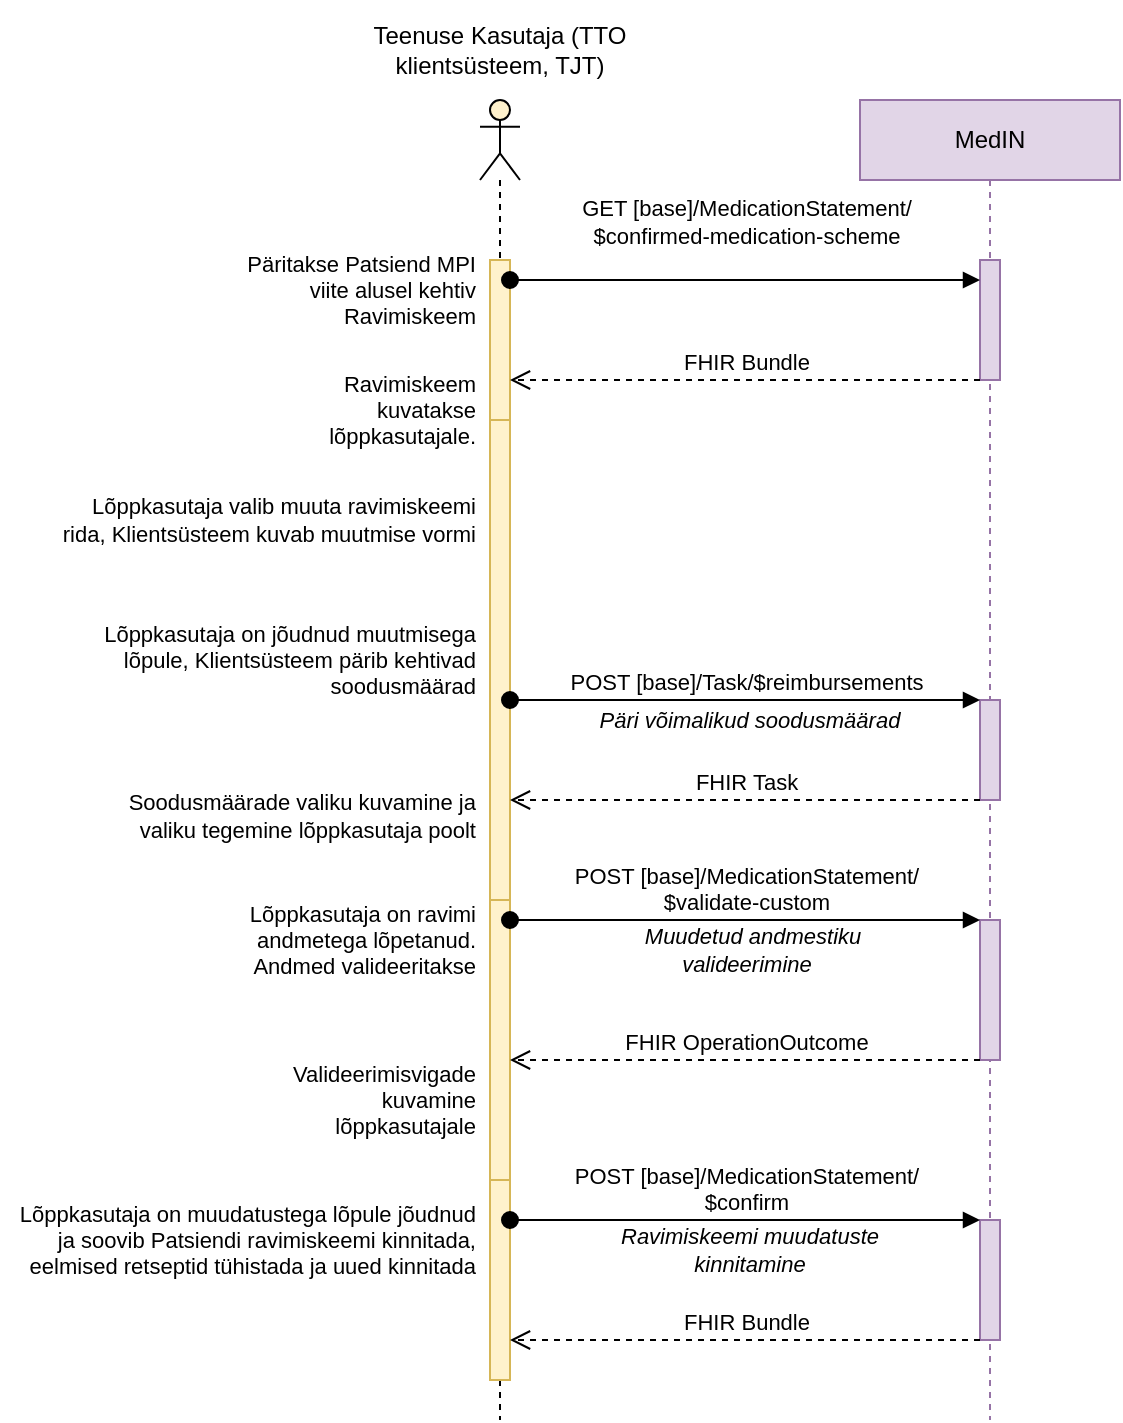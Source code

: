 <mxfile>
    <diagram id="exOlaLghxbf0RwVwYNBF" name="Page-1">
        <mxGraphModel dx="2080" dy="488" grid="1" gridSize="10" guides="1" tooltips="1" connect="1" arrows="1" fold="1" page="1" pageScale="1" pageWidth="850" pageHeight="1100" math="0" shadow="0">
            <root>
                <mxCell id="0"/>
                <mxCell id="1" parent="0"/>
                <mxCell id="2" value="" style="shape=umlLifeline;perimeter=lifelinePerimeter;whiteSpace=wrap;html=1;container=1;dropTarget=0;collapsible=0;recursiveResize=0;outlineConnect=0;portConstraint=eastwest;newEdgeStyle={&quot;edgeStyle&quot;:&quot;elbowEdgeStyle&quot;,&quot;elbow&quot;:&quot;vertical&quot;,&quot;curved&quot;:0,&quot;rounded&quot;:0};participant=umlActor;fillColor=#fff2cc;strokeColor=#000000;" vertex="1" parent="1">
                    <mxGeometry x="-310" y="560" width="20" height="660" as="geometry"/>
                </mxCell>
                <mxCell id="3" value="" style="html=1;points=[];perimeter=orthogonalPerimeter;outlineConnect=0;targetShapes=umlLifeline;portConstraint=eastwest;newEdgeStyle={&quot;edgeStyle&quot;:&quot;elbowEdgeStyle&quot;,&quot;elbow&quot;:&quot;vertical&quot;,&quot;curved&quot;:0,&quot;rounded&quot;:0};fillColor=#fff2cc;strokeColor=#d6b656;" vertex="1" parent="2">
                    <mxGeometry x="5" y="160" width="10" height="240" as="geometry"/>
                </mxCell>
                <mxCell id="4" value="MedIN" style="shape=umlLifeline;perimeter=lifelinePerimeter;whiteSpace=wrap;html=1;container=1;dropTarget=0;collapsible=0;recursiveResize=0;outlineConnect=0;portConstraint=eastwest;newEdgeStyle={&quot;edgeStyle&quot;:&quot;elbowEdgeStyle&quot;,&quot;elbow&quot;:&quot;vertical&quot;,&quot;curved&quot;:0,&quot;rounded&quot;:0};fillColor=#e1d5e7;strokeColor=#9673a6;" vertex="1" parent="1">
                    <mxGeometry x="-120" y="560" width="130" height="660" as="geometry"/>
                </mxCell>
                <mxCell id="5" value="" style="html=1;points=[];perimeter=orthogonalPerimeter;outlineConnect=0;targetShapes=umlLifeline;portConstraint=eastwest;newEdgeStyle={&quot;edgeStyle&quot;:&quot;elbowEdgeStyle&quot;,&quot;elbow&quot;:&quot;vertical&quot;,&quot;curved&quot;:0,&quot;rounded&quot;:0};fillColor=#e1d5e7;strokeColor=#9673a6;" vertex="1" parent="4">
                    <mxGeometry x="60" y="80" width="10" height="60" as="geometry"/>
                </mxCell>
                <mxCell id="6" value="" style="html=1;points=[];perimeter=orthogonalPerimeter;outlineConnect=0;targetShapes=umlLifeline;portConstraint=eastwest;newEdgeStyle={&quot;edgeStyle&quot;:&quot;elbowEdgeStyle&quot;,&quot;elbow&quot;:&quot;vertical&quot;,&quot;curved&quot;:0,&quot;rounded&quot;:0};fillColor=#e1d5e7;strokeColor=#9673a6;" vertex="1" parent="4">
                    <mxGeometry x="60" y="560" width="10" height="60" as="geometry"/>
                </mxCell>
                <mxCell id="7" value="Teenuse Kasutaja (TTO klientsüsteem, TJT)" style="text;html=1;strokeColor=none;fillColor=none;align=center;verticalAlign=middle;whiteSpace=wrap;rounded=0;" vertex="1" parent="1">
                    <mxGeometry x="-370" y="510" width="140" height="50" as="geometry"/>
                </mxCell>
                <mxCell id="8" value="" style="html=1;points=[];perimeter=orthogonalPerimeter;outlineConnect=0;targetShapes=umlLifeline;portConstraint=eastwest;newEdgeStyle={&quot;edgeStyle&quot;:&quot;elbowEdgeStyle&quot;,&quot;elbow&quot;:&quot;vertical&quot;,&quot;curved&quot;:0,&quot;rounded&quot;:0};fillColor=#fff2cc;strokeColor=#d6b656;" vertex="1" parent="1">
                    <mxGeometry x="-305" y="640" width="10" height="80" as="geometry"/>
                </mxCell>
                <mxCell id="9" value="Päritakse Patsiend MPI viite alusel kehtiv Ravimiskeem" style="text;html=1;strokeColor=none;fillColor=none;align=right;verticalAlign=middle;whiteSpace=wrap;rounded=0;fontSize=11;" vertex="1" parent="1">
                    <mxGeometry x="-430" y="620" width="120" height="70" as="geometry"/>
                </mxCell>
                <mxCell id="10" value="&lt;div&gt;GET [base]/MedicationStatement/&lt;/div&gt;&lt;div&gt;$confirmed-medication-scheme&lt;/div&gt;&lt;div&gt;&lt;br style=&quot;text-wrap: wrap;&quot;&gt;&lt;/div&gt;" style="html=1;verticalAlign=bottom;startArrow=oval;startFill=1;endArrow=block;startSize=8;edgeStyle=elbowEdgeStyle;elbow=vertical;curved=0;rounded=0;" edge="1" parent="1" source="8" target="5">
                    <mxGeometry width="60" relative="1" as="geometry">
                        <mxPoint x="-295" y="854.58" as="sourcePoint"/>
                        <mxPoint x="-235" y="854.58" as="targetPoint"/>
                        <Array as="points">
                            <mxPoint x="-160" y="650"/>
                            <mxPoint x="-280" y="855"/>
                        </Array>
                    </mxGeometry>
                </mxCell>
                <mxCell id="11" value="FHIR Bundle" style="html=1;verticalAlign=bottom;endArrow=open;dashed=1;endSize=8;edgeStyle=elbowEdgeStyle;elbow=vertical;curved=0;rounded=0;" edge="1" parent="1" source="5" target="8">
                    <mxGeometry relative="1" as="geometry">
                        <mxPoint x="-120" y="930" as="sourcePoint"/>
                        <mxPoint x="-200" y="930" as="targetPoint"/>
                        <Array as="points">
                            <mxPoint x="-140" y="700"/>
                            <mxPoint x="-210" y="940"/>
                        </Array>
                    </mxGeometry>
                </mxCell>
                <mxCell id="12" value="Lõppkasutaja valib muuta ravimiskeemi rida, Klientsüsteem kuvab muutmise vormi" style="text;html=1;strokeColor=none;fillColor=none;align=right;verticalAlign=middle;whiteSpace=wrap;rounded=0;fontSize=11;" vertex="1" parent="1">
                    <mxGeometry x="-520" y="750" width="210" height="40" as="geometry"/>
                </mxCell>
                <mxCell id="13" value="" style="html=1;points=[];perimeter=orthogonalPerimeter;outlineConnect=0;targetShapes=umlLifeline;portConstraint=eastwest;newEdgeStyle={&quot;edgeStyle&quot;:&quot;elbowEdgeStyle&quot;,&quot;elbow&quot;:&quot;vertical&quot;,&quot;curved&quot;:0,&quot;rounded&quot;:0};fillColor=#fff2cc;strokeColor=#d6b656;" vertex="1" parent="1">
                    <mxGeometry x="-305" y="1100" width="10" height="100" as="geometry"/>
                </mxCell>
                <mxCell id="14" value="Ravimiskeem kuvatakse lõppkasutajale." style="text;html=1;strokeColor=none;fillColor=none;align=right;verticalAlign=middle;whiteSpace=wrap;rounded=0;fontSize=11;" vertex="1" parent="1">
                    <mxGeometry x="-430" y="680" width="120" height="70" as="geometry"/>
                </mxCell>
                <mxCell id="15" value="POST [base]/MedicationStatement/&lt;div&gt;$confirm&lt;/div&gt;" style="html=1;verticalAlign=bottom;startArrow=oval;startFill=1;endArrow=block;startSize=8;edgeStyle=elbowEdgeStyle;elbow=vertical;curved=0;rounded=0;" edge="1" parent="1" source="13" target="6">
                    <mxGeometry width="60" relative="1" as="geometry">
                        <mxPoint x="-260" y="1054.58" as="sourcePoint"/>
                        <mxPoint x="-200" y="1054.58" as="targetPoint"/>
                        <Array as="points">
                            <mxPoint x="-260" y="1120"/>
                            <mxPoint x="-90" y="1200"/>
                            <mxPoint x="-100" y="900"/>
                            <mxPoint x="-120" y="750"/>
                            <mxPoint x="-270" y="760"/>
                            <mxPoint x="-110" y="990"/>
                            <mxPoint x="-245" y="1055"/>
                        </Array>
                    </mxGeometry>
                </mxCell>
                <mxCell id="16" value="FHIR Bundle" style="html=1;verticalAlign=bottom;endArrow=open;dashed=1;endSize=8;edgeStyle=elbowEdgeStyle;elbow=vertical;curved=0;rounded=0;" edge="1" parent="1" source="6" target="13">
                    <mxGeometry relative="1" as="geometry">
                        <mxPoint x="-85" y="1130" as="sourcePoint"/>
                        <mxPoint x="-165" y="1130" as="targetPoint"/>
                        <Array as="points">
                            <mxPoint x="-130" y="1180"/>
                            <mxPoint x="-140" y="1170"/>
                            <mxPoint x="-100" y="960"/>
                            <mxPoint x="-140" y="1080"/>
                            <mxPoint x="-175" y="1140"/>
                        </Array>
                    </mxGeometry>
                </mxCell>
                <mxCell id="17" value="Lõppkasutaja on muudatustega lõpule jõudnud ja soovib Patsiendi ravimiskeemi kinnitada, eelmised retseptid tühistada ja uued kinnitada" style="text;html=1;strokeColor=none;fillColor=none;align=right;verticalAlign=middle;whiteSpace=wrap;rounded=0;fontSize=11;" vertex="1" parent="1">
                    <mxGeometry x="-550" y="1110" width="240" height="40" as="geometry"/>
                </mxCell>
                <mxCell id="18" value="Ravimiskeemi muudatuste kinnitamine" style="text;html=1;strokeColor=none;fillColor=none;align=center;verticalAlign=middle;whiteSpace=wrap;rounded=0;fontSize=11;fontStyle=2" vertex="1" parent="1">
                    <mxGeometry x="-260" y="1120" width="170" height="30" as="geometry"/>
                </mxCell>
                <mxCell id="19" value="" style="html=1;points=[];perimeter=orthogonalPerimeter;outlineConnect=0;targetShapes=umlLifeline;portConstraint=eastwest;newEdgeStyle={&quot;edgeStyle&quot;:&quot;elbowEdgeStyle&quot;,&quot;elbow&quot;:&quot;vertical&quot;,&quot;curved&quot;:0,&quot;rounded&quot;:0};fillColor=#e1d5e7;strokeColor=#9673a6;" vertex="1" parent="1">
                    <mxGeometry x="-60" y="970" width="10" height="70" as="geometry"/>
                </mxCell>
                <mxCell id="20" value="" style="html=1;points=[];perimeter=orthogonalPerimeter;outlineConnect=0;targetShapes=umlLifeline;portConstraint=eastwest;newEdgeStyle={&quot;edgeStyle&quot;:&quot;elbowEdgeStyle&quot;,&quot;elbow&quot;:&quot;vertical&quot;,&quot;curved&quot;:0,&quot;rounded&quot;:0};fillColor=#e1d5e7;strokeColor=#9673a6;" vertex="1" parent="1">
                    <mxGeometry x="-60" y="860" width="10" height="50" as="geometry"/>
                </mxCell>
                <mxCell id="21" value="" style="html=1;points=[];perimeter=orthogonalPerimeter;outlineConnect=0;targetShapes=umlLifeline;portConstraint=eastwest;newEdgeStyle={&quot;edgeStyle&quot;:&quot;elbowEdgeStyle&quot;,&quot;elbow&quot;:&quot;vertical&quot;,&quot;curved&quot;:0,&quot;rounded&quot;:0};fillColor=#fff2cc;strokeColor=#d6b656;" vertex="1" parent="1">
                    <mxGeometry x="-305" y="960" width="10" height="140" as="geometry"/>
                </mxCell>
                <mxCell id="22" value="Lõppkasutaja on ravimi andmetega lõpetanud. Andmed valideeritakse" style="text;html=1;strokeColor=none;fillColor=none;align=right;verticalAlign=middle;whiteSpace=wrap;rounded=0;fontSize=11;" vertex="1" parent="1">
                    <mxGeometry x="-430" y="960" width="120" height="40" as="geometry"/>
                </mxCell>
                <mxCell id="23" value="POST [base]/MedicationStatement/&lt;div&gt;$validate-custom&lt;br&gt;&lt;/div&gt;" style="html=1;verticalAlign=bottom;startArrow=oval;startFill=1;endArrow=block;startSize=8;edgeStyle=elbowEdgeStyle;elbow=vertical;curved=0;rounded=0;" edge="1" parent="1" source="21" target="19">
                    <mxGeometry width="60" relative="1" as="geometry">
                        <mxPoint x="-260" y="1054.58" as="sourcePoint"/>
                        <mxPoint x="-200" y="1054.58" as="targetPoint"/>
                        <Array as="points">
                            <mxPoint x="-80" y="970"/>
                            <mxPoint x="-150" y="1000"/>
                            <mxPoint x="-110" y="990"/>
                            <mxPoint x="-245" y="1055"/>
                        </Array>
                    </mxGeometry>
                </mxCell>
                <mxCell id="24" value="FHIR OperationOutcome" style="html=1;verticalAlign=bottom;endArrow=open;dashed=1;endSize=8;edgeStyle=elbowEdgeStyle;elbow=vertical;curved=0;rounded=0;" edge="1" parent="1" source="19" target="21">
                    <mxGeometry relative="1" as="geometry">
                        <mxPoint x="-85" y="1130" as="sourcePoint"/>
                        <mxPoint x="-165" y="1130" as="targetPoint"/>
                        <Array as="points">
                            <mxPoint x="-80" y="1040"/>
                            <mxPoint x="-120" y="1080"/>
                            <mxPoint x="-140" y="1080"/>
                            <mxPoint x="-175" y="1140"/>
                        </Array>
                    </mxGeometry>
                </mxCell>
                <mxCell id="25" value="&lt;div&gt;POST [base]/Task/$reimbursements&lt;br&gt;&lt;/div&gt;" style="html=1;verticalAlign=bottom;startArrow=oval;startFill=1;endArrow=block;startSize=8;edgeStyle=elbowEdgeStyle;elbow=vertical;curved=0;rounded=0;" edge="1" parent="1" source="3" target="20">
                    <mxGeometry width="60" relative="1" as="geometry">
                        <mxPoint x="-290" y="810" as="sourcePoint"/>
                        <mxPoint x="-55" y="810" as="targetPoint"/>
                        <Array as="points">
                            <mxPoint x="-120" y="860"/>
                            <mxPoint x="-105" y="790"/>
                            <mxPoint x="-275" y="995"/>
                        </Array>
                    </mxGeometry>
                </mxCell>
                <mxCell id="26" value="Päri võimalikud soodusmäärad" style="text;html=1;strokeColor=none;fillColor=none;align=center;verticalAlign=middle;whiteSpace=wrap;rounded=0;fontSize=11;fontStyle=2" vertex="1" parent="1">
                    <mxGeometry x="-260" y="860" width="170" height="20" as="geometry"/>
                </mxCell>
                <mxCell id="27" value="FHIR Task" style="html=1;verticalAlign=bottom;endArrow=open;dashed=1;endSize=8;edgeStyle=elbowEdgeStyle;elbow=vertical;curved=0;rounded=0;" edge="1" parent="1" source="20" target="3">
                    <mxGeometry relative="1" as="geometry">
                        <mxPoint x="-55" y="850" as="sourcePoint"/>
                        <mxPoint x="-290" y="850" as="targetPoint"/>
                        <Array as="points">
                            <mxPoint x="-150" y="910"/>
                            <mxPoint x="-120" y="860"/>
                            <mxPoint x="-85" y="830"/>
                            <mxPoint x="-205" y="1060"/>
                        </Array>
                    </mxGeometry>
                </mxCell>
                <mxCell id="28" value="Soodusmäärade valiku kuvamine ja valiku tegemine lõppkasutaja poolt" style="text;html=1;strokeColor=none;fillColor=none;align=right;verticalAlign=middle;whiteSpace=wrap;rounded=0;fontSize=11;" vertex="1" parent="1">
                    <mxGeometry x="-510" y="900" width="200" height="35" as="geometry"/>
                </mxCell>
                <mxCell id="29" value="&amp;nbsp;Muudetud andmestiku valideerimine&amp;nbsp;" style="text;html=1;strokeColor=none;fillColor=none;align=center;verticalAlign=middle;whiteSpace=wrap;rounded=0;fontSize=11;fontStyle=2" vertex="1" parent="1">
                    <mxGeometry x="-260" y="970" width="170" height="30" as="geometry"/>
                </mxCell>
                <mxCell id="30" value="Valideerimisvigade kuvamine lõppkasutajale" style="text;html=1;strokeColor=none;fillColor=none;align=right;verticalAlign=middle;whiteSpace=wrap;rounded=0;fontSize=11;" vertex="1" parent="1">
                    <mxGeometry x="-430" y="1040" width="120" height="40" as="geometry"/>
                </mxCell>
                <mxCell id="31" value="Lõppkasutaja on jõudnud muutmisega lõpule, Klientsüsteem pärib kehtivad soodusmäärad" style="text;html=1;strokeColor=none;fillColor=none;align=right;verticalAlign=middle;whiteSpace=wrap;rounded=0;fontSize=11;" vertex="1" parent="1">
                    <mxGeometry x="-520" y="820" width="210" height="40" as="geometry"/>
                </mxCell>
            </root>
        </mxGraphModel>
    </diagram>
</mxfile>